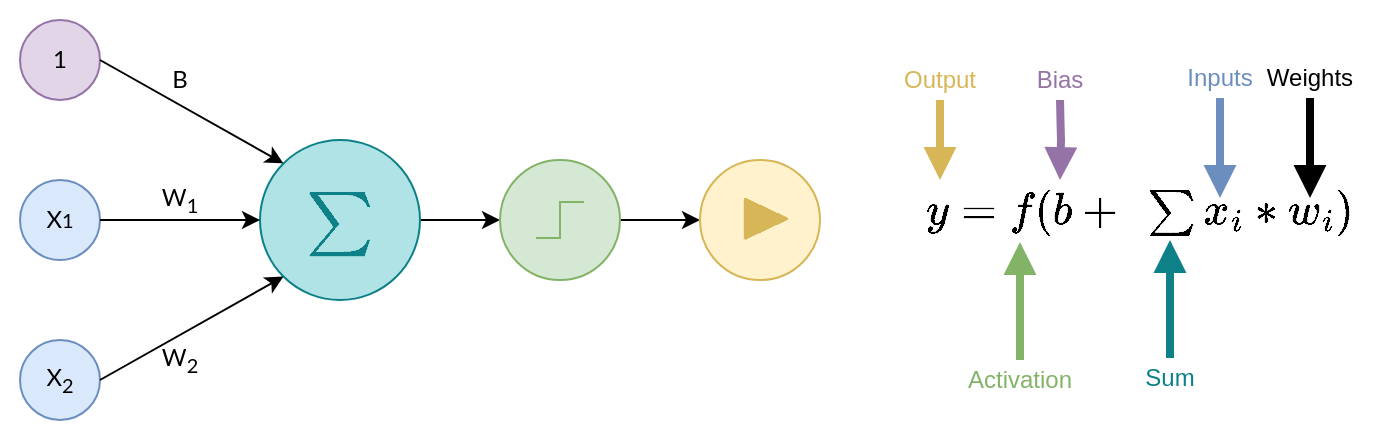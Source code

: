<mxfile version="24.2.5" type="device" pages="2">
  <diagram name="Perceptron" id="r-9WZbuj8T47tdGgC2nj">
    <mxGraphModel dx="956" dy="557" grid="1" gridSize="10" guides="1" tooltips="1" connect="1" arrows="1" fold="1" page="1" pageScale="1" pageWidth="850" pageHeight="1100" math="1" shadow="0">
      <root>
        <mxCell id="0" />
        <mxCell id="1" parent="0" />
        <mxCell id="0ZhShGxm8KNflRpx0BDU-1" value="" style="rounded=0;whiteSpace=wrap;html=1;fillColor=default;strokeColor=none;" vertex="1" parent="1">
          <mxGeometry x="70" y="350" width="690" height="220" as="geometry" />
        </mxCell>
        <mxCell id="Z4WF1ogDrh1AhRm3Ekj2-1" value="1" style="ellipse;whiteSpace=wrap;html=1;aspect=fixed;fontFamily=Lato;fontSource=https%3A%2F%2Ffonts.googleapis.com%2Fcss%3Ffamily%3DLato;fillColor=#e1d5e7;strokeColor=#9673a6;" parent="1" vertex="1">
          <mxGeometry x="80" y="360" width="40" height="40" as="geometry" />
        </mxCell>
        <mxCell id="Bedv5G_fQv0irXpNr04c-1" value="X&lt;span style=&quot;font-size: 10px;&quot;&gt;1&lt;/span&gt;" style="ellipse;whiteSpace=wrap;html=1;aspect=fixed;fontFamily=Lato;fontSource=https%3A%2F%2Ffonts.googleapis.com%2Fcss%3Ffamily%3DLato;fillColor=#dae8fc;strokeColor=#6c8ebf;" parent="1" vertex="1">
          <mxGeometry x="80" y="440" width="40" height="40" as="geometry" />
        </mxCell>
        <mxCell id="Bedv5G_fQv0irXpNr04c-2" value="X&lt;sub&gt;2&lt;/sub&gt;" style="ellipse;whiteSpace=wrap;html=1;aspect=fixed;fontFamily=Lato;fontSource=https%3A%2F%2Ffonts.googleapis.com%2Fcss%3Ffamily%3DLato;fillColor=#dae8fc;strokeColor=#6c8ebf;" parent="1" vertex="1">
          <mxGeometry x="80" y="520" width="40" height="40" as="geometry" />
        </mxCell>
        <mxCell id="Bedv5G_fQv0irXpNr04c-12" value="" style="edgeStyle=orthogonalEdgeStyle;rounded=0;orthogonalLoop=1;jettySize=auto;html=1;fontFamily=Lato;fontSource=https%3A%2F%2Ffonts.googleapis.com%2Fcss%3Ffamily%3DLato;" parent="1" source="Bedv5G_fQv0irXpNr04c-3" target="Bedv5G_fQv0irXpNr04c-4" edge="1">
          <mxGeometry relative="1" as="geometry" />
        </mxCell>
        <mxCell id="Bedv5G_fQv0irXpNr04c-3" value="&lt;font style=&quot;font-size: 28px;&quot;&gt;\( \sum \)&lt;/font&gt;" style="ellipse;whiteSpace=wrap;html=1;aspect=fixed;fillColor=#b0e3e6;strokeColor=#0E8088;fontFamily=Lato;fontSource=https%3A%2F%2Ffonts.googleapis.com%2Fcss%3Ffamily%3DLato;fontColor=#0E8088;" parent="1" vertex="1">
          <mxGeometry x="200" y="420" width="80" height="80" as="geometry" />
        </mxCell>
        <mxCell id="Bedv5G_fQv0irXpNr04c-13" style="edgeStyle=orthogonalEdgeStyle;rounded=0;orthogonalLoop=1;jettySize=auto;html=1;exitX=1;exitY=0.5;exitDx=0;exitDy=0;exitPerimeter=0;fontFamily=Lato;fontSource=https%3A%2F%2Ffonts.googleapis.com%2Fcss%3Ffamily%3DLato;" parent="1" source="Bedv5G_fQv0irXpNr04c-4" edge="1">
          <mxGeometry relative="1" as="geometry">
            <mxPoint x="420" y="460" as="targetPoint" />
          </mxGeometry>
        </mxCell>
        <mxCell id="Bedv5G_fQv0irXpNr04c-4" value="" style="pointerEvents=1;verticalLabelPosition=bottom;shadow=0;dashed=0;align=center;html=1;verticalAlign=top;shape=mxgraph.electrical.signal_sources.source;aspect=fixed;points=[[0.5,0,0],[1,0.5,0],[0.5,1,0],[0,0.5,0]];elSignalType=stepOn;fillColor=#d5e8d4;strokeColor=#82b366;fontFamily=Lato;fontSource=https%3A%2F%2Ffonts.googleapis.com%2Fcss%3Ffamily%3DLato;" parent="1" vertex="1">
          <mxGeometry x="320" y="430" width="60" height="60" as="geometry" />
        </mxCell>
        <mxCell id="Bedv5G_fQv0irXpNr04c-5" value="" style="endArrow=classic;html=1;rounded=0;exitX=1;exitY=0.5;exitDx=0;exitDy=0;entryX=0;entryY=0;entryDx=0;entryDy=0;fontFamily=Lato;fontSource=https%3A%2F%2Ffonts.googleapis.com%2Fcss%3Ffamily%3DLato;" parent="1" source="Z4WF1ogDrh1AhRm3Ekj2-1" target="Bedv5G_fQv0irXpNr04c-3" edge="1">
          <mxGeometry width="50" height="50" relative="1" as="geometry">
            <mxPoint x="-10" y="490" as="sourcePoint" />
            <mxPoint x="40" y="440" as="targetPoint" />
          </mxGeometry>
        </mxCell>
        <mxCell id="Bedv5G_fQv0irXpNr04c-6" value="" style="endArrow=classic;html=1;rounded=0;exitX=1;exitY=0.5;exitDx=0;exitDy=0;entryX=0;entryY=0.5;entryDx=0;entryDy=0;fontFamily=Lato;fontSource=https%3A%2F%2Ffonts.googleapis.com%2Fcss%3Ffamily%3DLato;" parent="1" source="Bedv5G_fQv0irXpNr04c-1" target="Bedv5G_fQv0irXpNr04c-3" edge="1">
          <mxGeometry width="50" height="50" relative="1" as="geometry">
            <mxPoint x="130" y="390" as="sourcePoint" />
            <mxPoint x="210" y="470" as="targetPoint" />
          </mxGeometry>
        </mxCell>
        <mxCell id="Bedv5G_fQv0irXpNr04c-7" value="" style="endArrow=classic;html=1;rounded=0;exitX=1;exitY=0.5;exitDx=0;exitDy=0;entryX=0;entryY=1;entryDx=0;entryDy=0;fontFamily=Lato;fontSource=https%3A%2F%2Ffonts.googleapis.com%2Fcss%3Ffamily%3DLato;" parent="1" source="Bedv5G_fQv0irXpNr04c-2" target="Bedv5G_fQv0irXpNr04c-3" edge="1">
          <mxGeometry width="50" height="50" relative="1" as="geometry">
            <mxPoint x="130" y="470" as="sourcePoint" />
            <mxPoint x="210" y="470" as="targetPoint" />
          </mxGeometry>
        </mxCell>
        <mxCell id="Bedv5G_fQv0irXpNr04c-8" value="B" style="text;html=1;align=center;verticalAlign=middle;whiteSpace=wrap;rounded=0;fontFamily=Lato;fontSource=https%3A%2F%2Ffonts.googleapis.com%2Fcss%3Ffamily%3DLato;" parent="1" vertex="1">
          <mxGeometry x="140" y="370" width="40" height="40" as="geometry" />
        </mxCell>
        <mxCell id="Bedv5G_fQv0irXpNr04c-10" value="W&lt;sub&gt;1&lt;/sub&gt;" style="text;html=1;align=center;verticalAlign=middle;whiteSpace=wrap;rounded=0;fontFamily=Lato;fontSource=https%3A%2F%2Ffonts.googleapis.com%2Fcss%3Ffamily%3DLato;" parent="1" vertex="1">
          <mxGeometry x="140" y="430" width="40" height="40" as="geometry" />
        </mxCell>
        <mxCell id="Bedv5G_fQv0irXpNr04c-11" value="W&lt;sub&gt;2&lt;/sub&gt;" style="text;html=1;align=center;verticalAlign=middle;whiteSpace=wrap;rounded=0;fontFamily=Lato;fontSource=https%3A%2F%2Ffonts.googleapis.com%2Fcss%3Ffamily%3DLato;" parent="1" vertex="1">
          <mxGeometry x="140" y="510" width="40" height="40" as="geometry" />
        </mxCell>
        <mxCell id="Bedv5G_fQv0irXpNr04c-14" value="" style="ellipse;whiteSpace=wrap;html=1;fontFamily=Lato;fontSource=https%3A%2F%2Ffonts.googleapis.com%2Fcss%3Ffamily%3DLato;fillColor=#fff2cc;strokeColor=#d6b656;" parent="1" vertex="1">
          <mxGeometry x="420" y="430" width="60" height="60" as="geometry" />
        </mxCell>
        <mxCell id="gpbqa65LmEf_NwB6TyDZ-7" value="&lt;font style=&quot;font-size: 20px;&quot; data-font-src=&quot;https://fonts.googleapis.com/css?family=Lato&quot; face=&quot;Lato&quot;&gt;\( y = f( b + ~\sum x_i * w_i ) \)&lt;/font&gt;" style="text;html=1;align=center;verticalAlign=middle;whiteSpace=wrap;rounded=0;" parent="1" vertex="1">
          <mxGeometry x="520" y="420" width="240" height="70" as="geometry" />
        </mxCell>
        <mxCell id="gpbqa65LmEf_NwB6TyDZ-9" style="edgeStyle=orthogonalEdgeStyle;rounded=0;orthogonalLoop=1;jettySize=auto;html=1;exitX=0.5;exitY=1;exitDx=0;exitDy=0;fillColor=#fff2cc;strokeColor=#D6B656;endArrow=block;endFill=1;strokeWidth=4;" parent="1" source="gpbqa65LmEf_NwB6TyDZ-8" edge="1">
          <mxGeometry relative="1" as="geometry">
            <mxPoint x="540" y="440" as="targetPoint" />
          </mxGeometry>
        </mxCell>
        <mxCell id="gpbqa65LmEf_NwB6TyDZ-8" value="&lt;font color=&quot;#d6b656&quot;&gt;Output&lt;/font&gt;" style="text;html=1;align=center;verticalAlign=middle;whiteSpace=wrap;rounded=0;" parent="1" vertex="1">
          <mxGeometry x="510" y="380" width="60" height="20" as="geometry" />
        </mxCell>
        <mxCell id="gpbqa65LmEf_NwB6TyDZ-10" style="edgeStyle=orthogonalEdgeStyle;rounded=0;orthogonalLoop=1;jettySize=auto;html=1;exitX=0.5;exitY=0;exitDx=0;exitDy=0;fillColor=#d5e8d4;strokeColor=#82B366;endArrow=block;endFill=1;strokeWidth=4;" parent="1" source="gpbqa65LmEf_NwB6TyDZ-11" edge="1">
          <mxGeometry relative="1" as="geometry">
            <mxPoint x="580" y="471" as="targetPoint" />
          </mxGeometry>
        </mxCell>
        <mxCell id="gpbqa65LmEf_NwB6TyDZ-11" value="&lt;font color=&quot;#82b366&quot;&gt;Activation&lt;/font&gt;" style="text;html=1;align=center;verticalAlign=middle;whiteSpace=wrap;rounded=0;" parent="1" vertex="1">
          <mxGeometry x="550" y="530" width="60" height="20" as="geometry" />
        </mxCell>
        <mxCell id="gpbqa65LmEf_NwB6TyDZ-14" style="edgeStyle=orthogonalEdgeStyle;rounded=0;orthogonalLoop=1;jettySize=auto;html=1;exitX=0.5;exitY=0;exitDx=0;exitDy=0;fillColor=#b0e3e6;strokeColor=#0E8088;endArrow=block;endFill=1;strokeWidth=4;" parent="1" edge="1">
          <mxGeometry relative="1" as="geometry">
            <mxPoint x="655" y="470" as="targetPoint" />
            <mxPoint x="655" y="529" as="sourcePoint" />
          </mxGeometry>
        </mxCell>
        <mxCell id="gpbqa65LmEf_NwB6TyDZ-15" value="&lt;font color=&quot;#0e8088&quot;&gt;Sum&lt;/font&gt;" style="text;html=1;align=center;verticalAlign=middle;whiteSpace=wrap;rounded=0;" parent="1" vertex="1">
          <mxGeometry x="625" y="529" width="60" height="20" as="geometry" />
        </mxCell>
        <mxCell id="gpbqa65LmEf_NwB6TyDZ-16" style="edgeStyle=orthogonalEdgeStyle;rounded=0;orthogonalLoop=1;jettySize=auto;html=1;exitX=0.5;exitY=1;exitDx=0;exitDy=0;fillColor=#dae8fc;strokeColor=#6C8EBF;endArrow=block;endFill=1;strokeWidth=4;" parent="1" source="gpbqa65LmEf_NwB6TyDZ-17" edge="1">
          <mxGeometry relative="1" as="geometry">
            <mxPoint x="680" y="449" as="targetPoint" />
          </mxGeometry>
        </mxCell>
        <mxCell id="gpbqa65LmEf_NwB6TyDZ-17" value="&lt;font color=&quot;#6c8ebf&quot;&gt;Inputs&lt;/font&gt;" style="text;html=1;align=center;verticalAlign=middle;whiteSpace=wrap;rounded=0;" parent="1" vertex="1">
          <mxGeometry x="650" y="379" width="60" height="20" as="geometry" />
        </mxCell>
        <mxCell id="gpbqa65LmEf_NwB6TyDZ-18" style="edgeStyle=orthogonalEdgeStyle;rounded=0;orthogonalLoop=1;jettySize=auto;html=1;exitX=0.5;exitY=1;exitDx=0;exitDy=0;endArrow=block;endFill=1;strokeWidth=4;fontColor=default;" parent="1" source="gpbqa65LmEf_NwB6TyDZ-19" edge="1">
          <mxGeometry relative="1" as="geometry">
            <mxPoint x="725" y="449" as="targetPoint" />
          </mxGeometry>
        </mxCell>
        <mxCell id="gpbqa65LmEf_NwB6TyDZ-19" value="&lt;font&gt;Weights&lt;/font&gt;" style="text;html=1;align=center;verticalAlign=middle;whiteSpace=wrap;rounded=0;fontColor=default;" parent="1" vertex="1">
          <mxGeometry x="695" y="379" width="60" height="20" as="geometry" />
        </mxCell>
        <mxCell id="gpbqa65LmEf_NwB6TyDZ-21" style="edgeStyle=orthogonalEdgeStyle;rounded=0;orthogonalLoop=1;jettySize=auto;html=1;exitX=0.5;exitY=1;exitDx=0;exitDy=0;fillColor=#e1d5e7;strokeColor=#9673A6;endArrow=block;endFill=1;strokeWidth=4;" parent="1" edge="1">
          <mxGeometry relative="1" as="geometry">
            <mxPoint x="600" y="440" as="targetPoint" />
            <mxPoint x="600" y="400" as="sourcePoint" />
          </mxGeometry>
        </mxCell>
        <mxCell id="gpbqa65LmEf_NwB6TyDZ-22" value="&lt;font color=&quot;#9673a6&quot;&gt;Bias&lt;/font&gt;" style="text;html=1;align=center;verticalAlign=middle;whiteSpace=wrap;rounded=0;" parent="1" vertex="1">
          <mxGeometry x="570" y="380" width="60" height="20" as="geometry" />
        </mxCell>
        <mxCell id="aJA0vTqC9jPphdGELo1B-1" value="&lt;font style=&quot;font-size: 30px;&quot; color=&quot;#d6b656&quot;&gt;\( \blacktriangleright \)&lt;/font&gt;" style="text;html=1;align=center;verticalAlign=middle;whiteSpace=wrap;rounded=0;" vertex="1" parent="1">
          <mxGeometry x="423" y="428" width="60" height="60" as="geometry" />
        </mxCell>
      </root>
    </mxGraphModel>
  </diagram>
  <diagram id="PKIJlBQuqZQ_qbm6TV1u" name="ANN">
    <mxGraphModel dx="637" dy="372" grid="1" gridSize="10" guides="1" tooltips="1" connect="1" arrows="1" fold="1" page="1" pageScale="1" pageWidth="850" pageHeight="1100" math="0" shadow="0">
      <root>
        <mxCell id="0" />
        <mxCell id="1" parent="0" />
        <mxCell id="ACs-hlLUOyP7rcckyD53-1" value="" style="rounded=0;whiteSpace=wrap;html=1;strokeColor=none;" vertex="1" parent="1">
          <mxGeometry x="140" y="180" width="380" height="290" as="geometry" />
        </mxCell>
        <mxCell id="Gax_tU7gUXnnpnAvfep0-1" value="" style="ellipse;whiteSpace=wrap;html=1;aspect=fixed;fontFamily=Lato;fontSource=https://fonts.googleapis.com/css?family=Lato;fillColor=#dae8fc;strokeColor=#6C8EBF;" parent="1" vertex="1">
          <mxGeometry x="160" y="220" width="40" height="40" as="geometry" />
        </mxCell>
        <mxCell id="Gax_tU7gUXnnpnAvfep0-2" value="" style="ellipse;whiteSpace=wrap;html=1;aspect=fixed;fontFamily=Lato;fontSource=https://fonts.googleapis.com/css?family=Lato;fillColor=#dae8fc;strokeColor=#6c8ebf;" parent="1" vertex="1">
          <mxGeometry x="160" y="340" width="40" height="40" as="geometry" />
        </mxCell>
        <mxCell id="Gax_tU7gUXnnpnAvfep0-3" value="" style="ellipse;whiteSpace=wrap;html=1;aspect=fixed;fontFamily=Lato;fontSource=https://fonts.googleapis.com/css?family=Lato;fillColor=#d5e8d4;strokeColor=#82b366;" parent="1" vertex="1">
          <mxGeometry x="260" y="190" width="40" height="40" as="geometry" />
        </mxCell>
        <mxCell id="Gax_tU7gUXnnpnAvfep0-4" value="" style="ellipse;whiteSpace=wrap;html=1;aspect=fixed;fontFamily=Lato;fontSource=https://fonts.googleapis.com/css?family=Lato;fillColor=#d5e8d4;strokeColor=#82b366;" parent="1" vertex="1">
          <mxGeometry x="260" y="250" width="40" height="40" as="geometry" />
        </mxCell>
        <mxCell id="Gax_tU7gUXnnpnAvfep0-5" value="" style="ellipse;whiteSpace=wrap;html=1;aspect=fixed;fontFamily=Lato;fontSource=https://fonts.googleapis.com/css?family=Lato;fillColor=#d5e8d4;strokeColor=#82b366;" parent="1" vertex="1">
          <mxGeometry x="260" y="310" width="40" height="40" as="geometry" />
        </mxCell>
        <mxCell id="Gax_tU7gUXnnpnAvfep0-6" value="" style="ellipse;whiteSpace=wrap;html=1;aspect=fixed;fontFamily=Lato;fontSource=https://fonts.googleapis.com/css?family=Lato;fillColor=#d5e8d4;strokeColor=#82b366;" parent="1" vertex="1">
          <mxGeometry x="260" y="370" width="40" height="40" as="geometry" />
        </mxCell>
        <mxCell id="cvLhB5R0QIwtaayfp8tl-1" value="" style="ellipse;whiteSpace=wrap;html=1;aspect=fixed;fontFamily=Lato;fontSource=https://fonts.googleapis.com/css?family=Lato;fillColor=#d5e8d4;strokeColor=#82b366;" parent="1" vertex="1">
          <mxGeometry x="360" y="190" width="40" height="40" as="geometry" />
        </mxCell>
        <mxCell id="cvLhB5R0QIwtaayfp8tl-2" value="" style="ellipse;whiteSpace=wrap;html=1;aspect=fixed;fontFamily=Lato;fontSource=https://fonts.googleapis.com/css?family=Lato;fillColor=#d5e8d4;strokeColor=#82b366;" parent="1" vertex="1">
          <mxGeometry x="360" y="250" width="40" height="40" as="geometry" />
        </mxCell>
        <mxCell id="cvLhB5R0QIwtaayfp8tl-3" value="" style="ellipse;whiteSpace=wrap;html=1;aspect=fixed;fontFamily=Lato;fontSource=https://fonts.googleapis.com/css?family=Lato;fillColor=#d5e8d4;strokeColor=#82b366;" parent="1" vertex="1">
          <mxGeometry x="360" y="310" width="40" height="40" as="geometry" />
        </mxCell>
        <mxCell id="cvLhB5R0QIwtaayfp8tl-4" value="" style="ellipse;whiteSpace=wrap;html=1;aspect=fixed;fontFamily=Lato;fontSource=https://fonts.googleapis.com/css?family=Lato;fillColor=#d5e8d4;strokeColor=#82B366;" parent="1" vertex="1">
          <mxGeometry x="360" y="370" width="40" height="40" as="geometry" />
        </mxCell>
        <mxCell id="cvLhB5R0QIwtaayfp8tl-5" value="" style="ellipse;whiteSpace=wrap;html=1;aspect=fixed;fontFamily=Lato;fontSource=https://fonts.googleapis.com/css?family=Lato;fillColor=#fff2cc;strokeColor=#d6b656;" parent="1" vertex="1">
          <mxGeometry x="460" y="240" width="40" height="40" as="geometry" />
        </mxCell>
        <mxCell id="cvLhB5R0QIwtaayfp8tl-6" value="" style="ellipse;whiteSpace=wrap;html=1;aspect=fixed;fontFamily=Lato;fontSource=https://fonts.googleapis.com/css?family=Lato;fillColor=#fff2cc;strokeColor=#D6B656;" parent="1" vertex="1">
          <mxGeometry x="460" y="320" width="40" height="40" as="geometry" />
        </mxCell>
        <mxCell id="cvLhB5R0QIwtaayfp8tl-7" value="" style="ellipse;whiteSpace=wrap;html=1;aspect=fixed;fontFamily=Lato;fontSource=https://fonts.googleapis.com/css?family=Lato;fillColor=#dae8fc;strokeColor=#6c8ebf;" parent="1" vertex="1">
          <mxGeometry x="160" y="280" width="40" height="40" as="geometry" />
        </mxCell>
        <mxCell id="cvLhB5R0QIwtaayfp8tl-8" value="" style="endArrow=oval;html=1;rounded=0;exitX=1;exitY=0.5;exitDx=0;exitDy=0;entryX=0;entryY=0.5;entryDx=0;entryDy=0;startArrow=oval;startFill=1;endFill=1;" parent="1" source="Gax_tU7gUXnnpnAvfep0-1" target="Gax_tU7gUXnnpnAvfep0-3" edge="1">
          <mxGeometry width="50" height="50" relative="1" as="geometry">
            <mxPoint x="400" y="320" as="sourcePoint" />
            <mxPoint x="450" y="270" as="targetPoint" />
          </mxGeometry>
        </mxCell>
        <mxCell id="cvLhB5R0QIwtaayfp8tl-9" value="" style="endArrow=oval;html=1;rounded=0;exitX=1;exitY=0.5;exitDx=0;exitDy=0;entryX=0;entryY=0.5;entryDx=0;entryDy=0;startArrow=oval;startFill=1;endFill=1;" parent="1" source="Gax_tU7gUXnnpnAvfep0-1" target="Gax_tU7gUXnnpnAvfep0-4" edge="1">
          <mxGeometry width="50" height="50" relative="1" as="geometry">
            <mxPoint x="210" y="250" as="sourcePoint" />
            <mxPoint x="270" y="220" as="targetPoint" />
          </mxGeometry>
        </mxCell>
        <mxCell id="cvLhB5R0QIwtaayfp8tl-12" value="" style="endArrow=oval;html=1;rounded=0;exitX=1;exitY=0.5;exitDx=0;exitDy=0;entryX=0;entryY=0.5;entryDx=0;entryDy=0;startArrow=oval;startFill=1;endFill=1;" parent="1" source="Gax_tU7gUXnnpnAvfep0-1" target="Gax_tU7gUXnnpnAvfep0-5" edge="1">
          <mxGeometry width="50" height="50" relative="1" as="geometry">
            <mxPoint x="210" y="250" as="sourcePoint" />
            <mxPoint x="270" y="280" as="targetPoint" />
          </mxGeometry>
        </mxCell>
        <mxCell id="cvLhB5R0QIwtaayfp8tl-13" value="" style="endArrow=oval;html=1;rounded=0;exitX=1;exitY=0.5;exitDx=0;exitDy=0;entryX=0;entryY=0.5;entryDx=0;entryDy=0;startArrow=oval;startFill=1;endFill=1;" parent="1" source="Gax_tU7gUXnnpnAvfep0-1" target="Gax_tU7gUXnnpnAvfep0-6" edge="1">
          <mxGeometry width="50" height="50" relative="1" as="geometry">
            <mxPoint x="210" y="250" as="sourcePoint" />
            <mxPoint x="270" y="340" as="targetPoint" />
          </mxGeometry>
        </mxCell>
        <mxCell id="cvLhB5R0QIwtaayfp8tl-15" value="" style="endArrow=oval;html=1;rounded=0;exitX=1;exitY=0.5;exitDx=0;exitDy=0;entryX=0;entryY=0.5;entryDx=0;entryDy=0;startArrow=oval;startFill=1;endFill=1;" parent="1" source="cvLhB5R0QIwtaayfp8tl-7" target="Gax_tU7gUXnnpnAvfep0-3" edge="1">
          <mxGeometry width="50" height="50" relative="1" as="geometry">
            <mxPoint x="210" y="250" as="sourcePoint" />
            <mxPoint x="270" y="220" as="targetPoint" />
          </mxGeometry>
        </mxCell>
        <mxCell id="cvLhB5R0QIwtaayfp8tl-16" value="" style="endArrow=oval;html=1;rounded=0;exitX=1;exitY=0.5;exitDx=0;exitDy=0;entryX=0;entryY=0.5;entryDx=0;entryDy=0;startArrow=oval;startFill=1;endFill=1;" parent="1" source="Gax_tU7gUXnnpnAvfep0-2" target="Gax_tU7gUXnnpnAvfep0-3" edge="1">
          <mxGeometry width="50" height="50" relative="1" as="geometry">
            <mxPoint x="210" y="310" as="sourcePoint" />
            <mxPoint x="270" y="220" as="targetPoint" />
          </mxGeometry>
        </mxCell>
        <mxCell id="cvLhB5R0QIwtaayfp8tl-17" value="" style="endArrow=oval;html=1;rounded=0;exitX=1;exitY=0.5;exitDx=0;exitDy=0;entryX=0;entryY=0.5;entryDx=0;entryDy=0;startArrow=oval;startFill=1;endFill=1;" parent="1" source="cvLhB5R0QIwtaayfp8tl-7" target="Gax_tU7gUXnnpnAvfep0-4" edge="1">
          <mxGeometry width="50" height="50" relative="1" as="geometry">
            <mxPoint x="210" y="250" as="sourcePoint" />
            <mxPoint x="270" y="280" as="targetPoint" />
          </mxGeometry>
        </mxCell>
        <mxCell id="cvLhB5R0QIwtaayfp8tl-18" value="" style="endArrow=oval;html=1;rounded=0;exitX=1;exitY=0.5;exitDx=0;exitDy=0;entryX=0;entryY=0.5;entryDx=0;entryDy=0;startArrow=oval;startFill=1;endFill=1;" parent="1" source="Gax_tU7gUXnnpnAvfep0-2" target="Gax_tU7gUXnnpnAvfep0-4" edge="1">
          <mxGeometry width="50" height="50" relative="1" as="geometry">
            <mxPoint x="210" y="310" as="sourcePoint" />
            <mxPoint x="270" y="280" as="targetPoint" />
          </mxGeometry>
        </mxCell>
        <mxCell id="cvLhB5R0QIwtaayfp8tl-19" value="" style="endArrow=oval;html=1;rounded=0;exitX=1;exitY=0.5;exitDx=0;exitDy=0;entryX=0;entryY=0.5;entryDx=0;entryDy=0;startArrow=oval;startFill=1;endFill=1;" parent="1" source="cvLhB5R0QIwtaayfp8tl-7" target="Gax_tU7gUXnnpnAvfep0-5" edge="1">
          <mxGeometry width="50" height="50" relative="1" as="geometry">
            <mxPoint x="210" y="250" as="sourcePoint" />
            <mxPoint x="270" y="340" as="targetPoint" />
          </mxGeometry>
        </mxCell>
        <mxCell id="cvLhB5R0QIwtaayfp8tl-20" value="" style="endArrow=oval;html=1;rounded=0;exitX=1;exitY=0.5;exitDx=0;exitDy=0;entryX=0;entryY=0.5;entryDx=0;entryDy=0;startArrow=oval;startFill=1;endFill=1;" parent="1" source="Gax_tU7gUXnnpnAvfep0-2" target="Gax_tU7gUXnnpnAvfep0-5" edge="1">
          <mxGeometry width="50" height="50" relative="1" as="geometry">
            <mxPoint x="210" y="310" as="sourcePoint" />
            <mxPoint x="270" y="340" as="targetPoint" />
          </mxGeometry>
        </mxCell>
        <mxCell id="cvLhB5R0QIwtaayfp8tl-21" value="" style="endArrow=oval;html=1;rounded=0;exitX=1;exitY=0.5;exitDx=0;exitDy=0;entryX=0;entryY=0.5;entryDx=0;entryDy=0;startArrow=oval;startFill=1;endFill=1;" parent="1" source="Gax_tU7gUXnnpnAvfep0-2" target="Gax_tU7gUXnnpnAvfep0-6" edge="1">
          <mxGeometry width="50" height="50" relative="1" as="geometry">
            <mxPoint x="210" y="250" as="sourcePoint" />
            <mxPoint x="271" y="396" as="targetPoint" />
          </mxGeometry>
        </mxCell>
        <mxCell id="cvLhB5R0QIwtaayfp8tl-22" value="" style="endArrow=oval;html=1;rounded=0;exitX=1;exitY=0.5;exitDx=0;exitDy=0;entryX=0;entryY=0.5;entryDx=0;entryDy=0;startArrow=oval;startFill=1;endFill=1;" parent="1" source="cvLhB5R0QIwtaayfp8tl-7" target="Gax_tU7gUXnnpnAvfep0-6" edge="1">
          <mxGeometry width="50" height="50" relative="1" as="geometry">
            <mxPoint x="210" y="370" as="sourcePoint" />
            <mxPoint x="272" y="397" as="targetPoint" />
          </mxGeometry>
        </mxCell>
        <mxCell id="cvLhB5R0QIwtaayfp8tl-23" style="rounded=0;orthogonalLoop=1;jettySize=auto;html=1;exitX=1;exitY=0.5;exitDx=0;exitDy=0;entryX=0;entryY=0.5;entryDx=0;entryDy=0;endArrow=oval;endFill=1;startArrow=oval;startFill=1;" parent="1" source="Gax_tU7gUXnnpnAvfep0-3" target="cvLhB5R0QIwtaayfp8tl-1" edge="1">
          <mxGeometry relative="1" as="geometry" />
        </mxCell>
        <mxCell id="cvLhB5R0QIwtaayfp8tl-27" style="rounded=0;orthogonalLoop=1;jettySize=auto;html=1;exitX=1;exitY=0.5;exitDx=0;exitDy=0;entryX=0;entryY=0.5;entryDx=0;entryDy=0;endArrow=oval;endFill=1;startArrow=oval;startFill=1;" parent="1" source="Gax_tU7gUXnnpnAvfep0-3" target="cvLhB5R0QIwtaayfp8tl-2" edge="1">
          <mxGeometry relative="1" as="geometry" />
        </mxCell>
        <mxCell id="cvLhB5R0QIwtaayfp8tl-29" style="rounded=0;orthogonalLoop=1;jettySize=auto;html=1;exitX=1;exitY=0.5;exitDx=0;exitDy=0;entryX=0;entryY=0.5;entryDx=0;entryDy=0;endArrow=oval;endFill=1;startArrow=oval;startFill=1;" parent="1" source="Gax_tU7gUXnnpnAvfep0-3" target="cvLhB5R0QIwtaayfp8tl-4" edge="1">
          <mxGeometry relative="1" as="geometry" />
        </mxCell>
        <mxCell id="cvLhB5R0QIwtaayfp8tl-24" value="" style="rounded=0;orthogonalLoop=1;jettySize=auto;html=1;endArrow=oval;endFill=1;startArrow=oval;startFill=1;" parent="1" source="Gax_tU7gUXnnpnAvfep0-4" target="cvLhB5R0QIwtaayfp8tl-2" edge="1">
          <mxGeometry relative="1" as="geometry" />
        </mxCell>
        <mxCell id="cvLhB5R0QIwtaayfp8tl-30" style="rounded=0;orthogonalLoop=1;jettySize=auto;html=1;exitX=1;exitY=0.5;exitDx=0;exitDy=0;entryX=0;entryY=0.5;entryDx=0;entryDy=0;endArrow=oval;endFill=1;startArrow=oval;startFill=1;" parent="1" source="Gax_tU7gUXnnpnAvfep0-4" target="cvLhB5R0QIwtaayfp8tl-1" edge="1">
          <mxGeometry relative="1" as="geometry" />
        </mxCell>
        <mxCell id="cvLhB5R0QIwtaayfp8tl-31" style="rounded=0;orthogonalLoop=1;jettySize=auto;html=1;exitX=1;exitY=0.5;exitDx=0;exitDy=0;entryX=0;entryY=0.5;entryDx=0;entryDy=0;endArrow=oval;endFill=1;startArrow=oval;startFill=1;" parent="1" source="Gax_tU7gUXnnpnAvfep0-4" target="cvLhB5R0QIwtaayfp8tl-3" edge="1">
          <mxGeometry relative="1" as="geometry" />
        </mxCell>
        <mxCell id="cvLhB5R0QIwtaayfp8tl-32" style="rounded=0;orthogonalLoop=1;jettySize=auto;html=1;exitX=1;exitY=0.5;exitDx=0;exitDy=0;entryX=0;entryY=0.5;entryDx=0;entryDy=0;endArrow=oval;endFill=1;startArrow=oval;startFill=1;" parent="1" source="Gax_tU7gUXnnpnAvfep0-4" target="cvLhB5R0QIwtaayfp8tl-4" edge="1">
          <mxGeometry relative="1" as="geometry" />
        </mxCell>
        <mxCell id="cvLhB5R0QIwtaayfp8tl-25" value="" style="rounded=0;orthogonalLoop=1;jettySize=auto;html=1;endArrow=oval;endFill=1;startArrow=oval;startFill=1;" parent="1" source="Gax_tU7gUXnnpnAvfep0-5" target="cvLhB5R0QIwtaayfp8tl-3" edge="1">
          <mxGeometry relative="1" as="geometry" />
        </mxCell>
        <mxCell id="cvLhB5R0QIwtaayfp8tl-33" style="rounded=0;orthogonalLoop=1;jettySize=auto;html=1;exitX=1;exitY=0.5;exitDx=0;exitDy=0;entryX=0;entryY=0.5;entryDx=0;entryDy=0;endArrow=oval;endFill=1;startArrow=oval;startFill=1;" parent="1" source="Gax_tU7gUXnnpnAvfep0-5" target="cvLhB5R0QIwtaayfp8tl-1" edge="1">
          <mxGeometry relative="1" as="geometry" />
        </mxCell>
        <mxCell id="cvLhB5R0QIwtaayfp8tl-34" style="rounded=0;orthogonalLoop=1;jettySize=auto;html=1;exitX=1;exitY=0.5;exitDx=0;exitDy=0;entryX=0;entryY=0.5;entryDx=0;entryDy=0;endArrow=oval;endFill=1;startArrow=oval;startFill=1;" parent="1" source="Gax_tU7gUXnnpnAvfep0-5" target="cvLhB5R0QIwtaayfp8tl-2" edge="1">
          <mxGeometry relative="1" as="geometry" />
        </mxCell>
        <mxCell id="cvLhB5R0QIwtaayfp8tl-35" style="rounded=0;orthogonalLoop=1;jettySize=auto;html=1;exitX=1;exitY=0.5;exitDx=0;exitDy=0;entryX=0;entryY=0.5;entryDx=0;entryDy=0;endArrow=oval;endFill=1;startArrow=oval;startFill=1;" parent="1" source="Gax_tU7gUXnnpnAvfep0-5" target="cvLhB5R0QIwtaayfp8tl-4" edge="1">
          <mxGeometry relative="1" as="geometry" />
        </mxCell>
        <mxCell id="cvLhB5R0QIwtaayfp8tl-26" value="" style="rounded=0;orthogonalLoop=1;jettySize=auto;html=1;endArrow=oval;endFill=1;startArrow=oval;startFill=1;" parent="1" source="Gax_tU7gUXnnpnAvfep0-6" target="cvLhB5R0QIwtaayfp8tl-4" edge="1">
          <mxGeometry relative="1" as="geometry" />
        </mxCell>
        <mxCell id="cvLhB5R0QIwtaayfp8tl-36" style="rounded=0;orthogonalLoop=1;jettySize=auto;html=1;exitX=1;exitY=0.5;exitDx=0;exitDy=0;entryX=0;entryY=0.5;entryDx=0;entryDy=0;endArrow=oval;endFill=1;startArrow=oval;startFill=1;" parent="1" source="Gax_tU7gUXnnpnAvfep0-6" target="cvLhB5R0QIwtaayfp8tl-1" edge="1">
          <mxGeometry relative="1" as="geometry" />
        </mxCell>
        <mxCell id="cvLhB5R0QIwtaayfp8tl-37" style="rounded=0;orthogonalLoop=1;jettySize=auto;html=1;exitX=1;exitY=0.5;exitDx=0;exitDy=0;entryX=0;entryY=0.5;entryDx=0;entryDy=0;endArrow=oval;endFill=1;startArrow=oval;startFill=1;" parent="1" source="Gax_tU7gUXnnpnAvfep0-6" target="cvLhB5R0QIwtaayfp8tl-2" edge="1">
          <mxGeometry relative="1" as="geometry" />
        </mxCell>
        <mxCell id="cvLhB5R0QIwtaayfp8tl-38" style="rounded=0;orthogonalLoop=1;jettySize=auto;html=1;exitX=1;exitY=0.5;exitDx=0;exitDy=0;entryX=0;entryY=0.5;entryDx=0;entryDy=0;endArrow=oval;endFill=1;startArrow=oval;startFill=1;" parent="1" source="Gax_tU7gUXnnpnAvfep0-6" target="cvLhB5R0QIwtaayfp8tl-3" edge="1">
          <mxGeometry relative="1" as="geometry" />
        </mxCell>
        <mxCell id="cvLhB5R0QIwtaayfp8tl-28" style="rounded=0;orthogonalLoop=1;jettySize=auto;html=1;exitX=1;exitY=0.5;exitDx=0;exitDy=0;entryX=0;entryY=0.5;entryDx=0;entryDy=0;endArrow=oval;endFill=1;startArrow=oval;startFill=1;" parent="1" source="Gax_tU7gUXnnpnAvfep0-3" target="cvLhB5R0QIwtaayfp8tl-3" edge="1">
          <mxGeometry relative="1" as="geometry" />
        </mxCell>
        <mxCell id="cvLhB5R0QIwtaayfp8tl-39" style="rounded=0;orthogonalLoop=1;jettySize=auto;html=1;exitX=1;exitY=0.5;exitDx=0;exitDy=0;entryX=0;entryY=0.5;entryDx=0;entryDy=0;endArrow=oval;endFill=1;startArrow=oval;startFill=1;" parent="1" source="cvLhB5R0QIwtaayfp8tl-1" target="cvLhB5R0QIwtaayfp8tl-5" edge="1">
          <mxGeometry relative="1" as="geometry" />
        </mxCell>
        <mxCell id="cvLhB5R0QIwtaayfp8tl-43" style="rounded=0;orthogonalLoop=1;jettySize=auto;html=1;exitX=1;exitY=0.5;exitDx=0;exitDy=0;entryX=0;entryY=0.5;entryDx=0;entryDy=0;endArrow=oval;endFill=1;startArrow=oval;startFill=1;" parent="1" source="cvLhB5R0QIwtaayfp8tl-1" target="cvLhB5R0QIwtaayfp8tl-6" edge="1">
          <mxGeometry relative="1" as="geometry" />
        </mxCell>
        <mxCell id="cvLhB5R0QIwtaayfp8tl-40" style="rounded=0;orthogonalLoop=1;jettySize=auto;html=1;exitX=1;exitY=0.5;exitDx=0;exitDy=0;entryX=0;entryY=0.5;entryDx=0;entryDy=0;endArrow=oval;endFill=1;startArrow=oval;startFill=1;" parent="1" source="cvLhB5R0QIwtaayfp8tl-2" target="cvLhB5R0QIwtaayfp8tl-5" edge="1">
          <mxGeometry relative="1" as="geometry" />
        </mxCell>
        <mxCell id="cvLhB5R0QIwtaayfp8tl-44" style="rounded=0;orthogonalLoop=1;jettySize=auto;html=1;exitX=1;exitY=0.5;exitDx=0;exitDy=0;entryX=0;entryY=0.5;entryDx=0;entryDy=0;endArrow=oval;endFill=1;startArrow=oval;startFill=1;" parent="1" source="cvLhB5R0QIwtaayfp8tl-2" target="cvLhB5R0QIwtaayfp8tl-6" edge="1">
          <mxGeometry relative="1" as="geometry" />
        </mxCell>
        <mxCell id="cvLhB5R0QIwtaayfp8tl-41" style="rounded=0;orthogonalLoop=1;jettySize=auto;html=1;exitX=1;exitY=0.5;exitDx=0;exitDy=0;entryX=0;entryY=0.5;entryDx=0;entryDy=0;endArrow=oval;endFill=1;startArrow=oval;startFill=1;" parent="1" source="cvLhB5R0QIwtaayfp8tl-3" target="cvLhB5R0QIwtaayfp8tl-5" edge="1">
          <mxGeometry relative="1" as="geometry" />
        </mxCell>
        <mxCell id="cvLhB5R0QIwtaayfp8tl-45" style="rounded=0;orthogonalLoop=1;jettySize=auto;html=1;exitX=1;exitY=0.5;exitDx=0;exitDy=0;entryX=0;entryY=0.5;entryDx=0;entryDy=0;endArrow=oval;endFill=1;startArrow=oval;startFill=1;" parent="1" source="cvLhB5R0QIwtaayfp8tl-3" target="cvLhB5R0QIwtaayfp8tl-6" edge="1">
          <mxGeometry relative="1" as="geometry" />
        </mxCell>
        <mxCell id="cvLhB5R0QIwtaayfp8tl-42" style="rounded=0;orthogonalLoop=1;jettySize=auto;html=1;exitX=1;exitY=0.5;exitDx=0;exitDy=0;entryX=0;entryY=0.5;entryDx=0;entryDy=0;endArrow=oval;endFill=1;startArrow=oval;startFill=1;" parent="1" source="cvLhB5R0QIwtaayfp8tl-4" target="cvLhB5R0QIwtaayfp8tl-5" edge="1">
          <mxGeometry relative="1" as="geometry" />
        </mxCell>
        <mxCell id="cvLhB5R0QIwtaayfp8tl-46" style="rounded=0;orthogonalLoop=1;jettySize=auto;html=1;exitX=1;exitY=0.5;exitDx=0;exitDy=0;entryX=0;entryY=0.5;entryDx=0;entryDy=0;endArrow=oval;endFill=1;startArrow=oval;startFill=1;" parent="1" source="cvLhB5R0QIwtaayfp8tl-4" target="cvLhB5R0QIwtaayfp8tl-6" edge="1">
          <mxGeometry relative="1" as="geometry" />
        </mxCell>
        <mxCell id="cvLhB5R0QIwtaayfp8tl-47" value="&lt;font color=&quot;#6c8ebf&quot;&gt;Input&lt;/font&gt;&lt;div&gt;&lt;font color=&quot;#6c8ebf&quot;&gt;Layer&lt;/font&gt;&lt;/div&gt;" style="text;html=1;align=center;verticalAlign=middle;whiteSpace=wrap;rounded=0;fillColor=#dae8fc;strokeColor=#6c8ebf;" parent="1" vertex="1">
          <mxGeometry x="150" y="420" width="60" height="40" as="geometry" />
        </mxCell>
        <mxCell id="cvLhB5R0QIwtaayfp8tl-48" value="&lt;font color=&quot;#82b366&quot;&gt;Hidden&lt;/font&gt;&lt;div&gt;&lt;font color=&quot;#82b366&quot;&gt;Layers&lt;/font&gt;&lt;/div&gt;" style="text;html=1;align=center;verticalAlign=middle;whiteSpace=wrap;rounded=0;fillColor=#d5e8d4;strokeColor=#82b366;" parent="1" vertex="1">
          <mxGeometry x="250" y="420" width="160" height="40" as="geometry" />
        </mxCell>
        <mxCell id="cvLhB5R0QIwtaayfp8tl-49" value="&lt;font color=&quot;#d6b656&quot;&gt;Output&lt;/font&gt;&lt;div&gt;&lt;font color=&quot;#d6b656&quot;&gt;Layer&lt;/font&gt;&lt;/div&gt;" style="text;html=1;align=center;verticalAlign=middle;whiteSpace=wrap;rounded=0;fillColor=#fff2cc;strokeColor=#d6b656;" parent="1" vertex="1">
          <mxGeometry x="450" y="420" width="60" height="40" as="geometry" />
        </mxCell>
      </root>
    </mxGraphModel>
  </diagram>
</mxfile>
